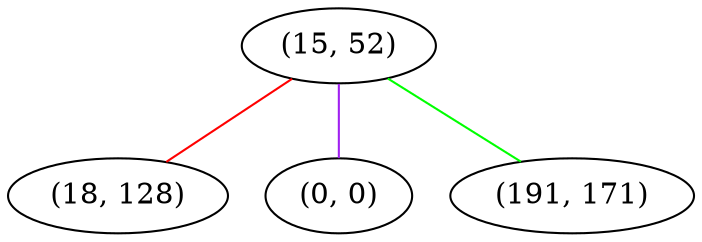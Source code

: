 graph "" {
"(15, 52)";
"(18, 128)";
"(0, 0)";
"(191, 171)";
"(15, 52)" -- "(18, 128)"  [color=red, key=0, weight=1];
"(15, 52)" -- "(0, 0)"  [color=purple, key=0, weight=4];
"(15, 52)" -- "(191, 171)"  [color=green, key=0, weight=2];
}
